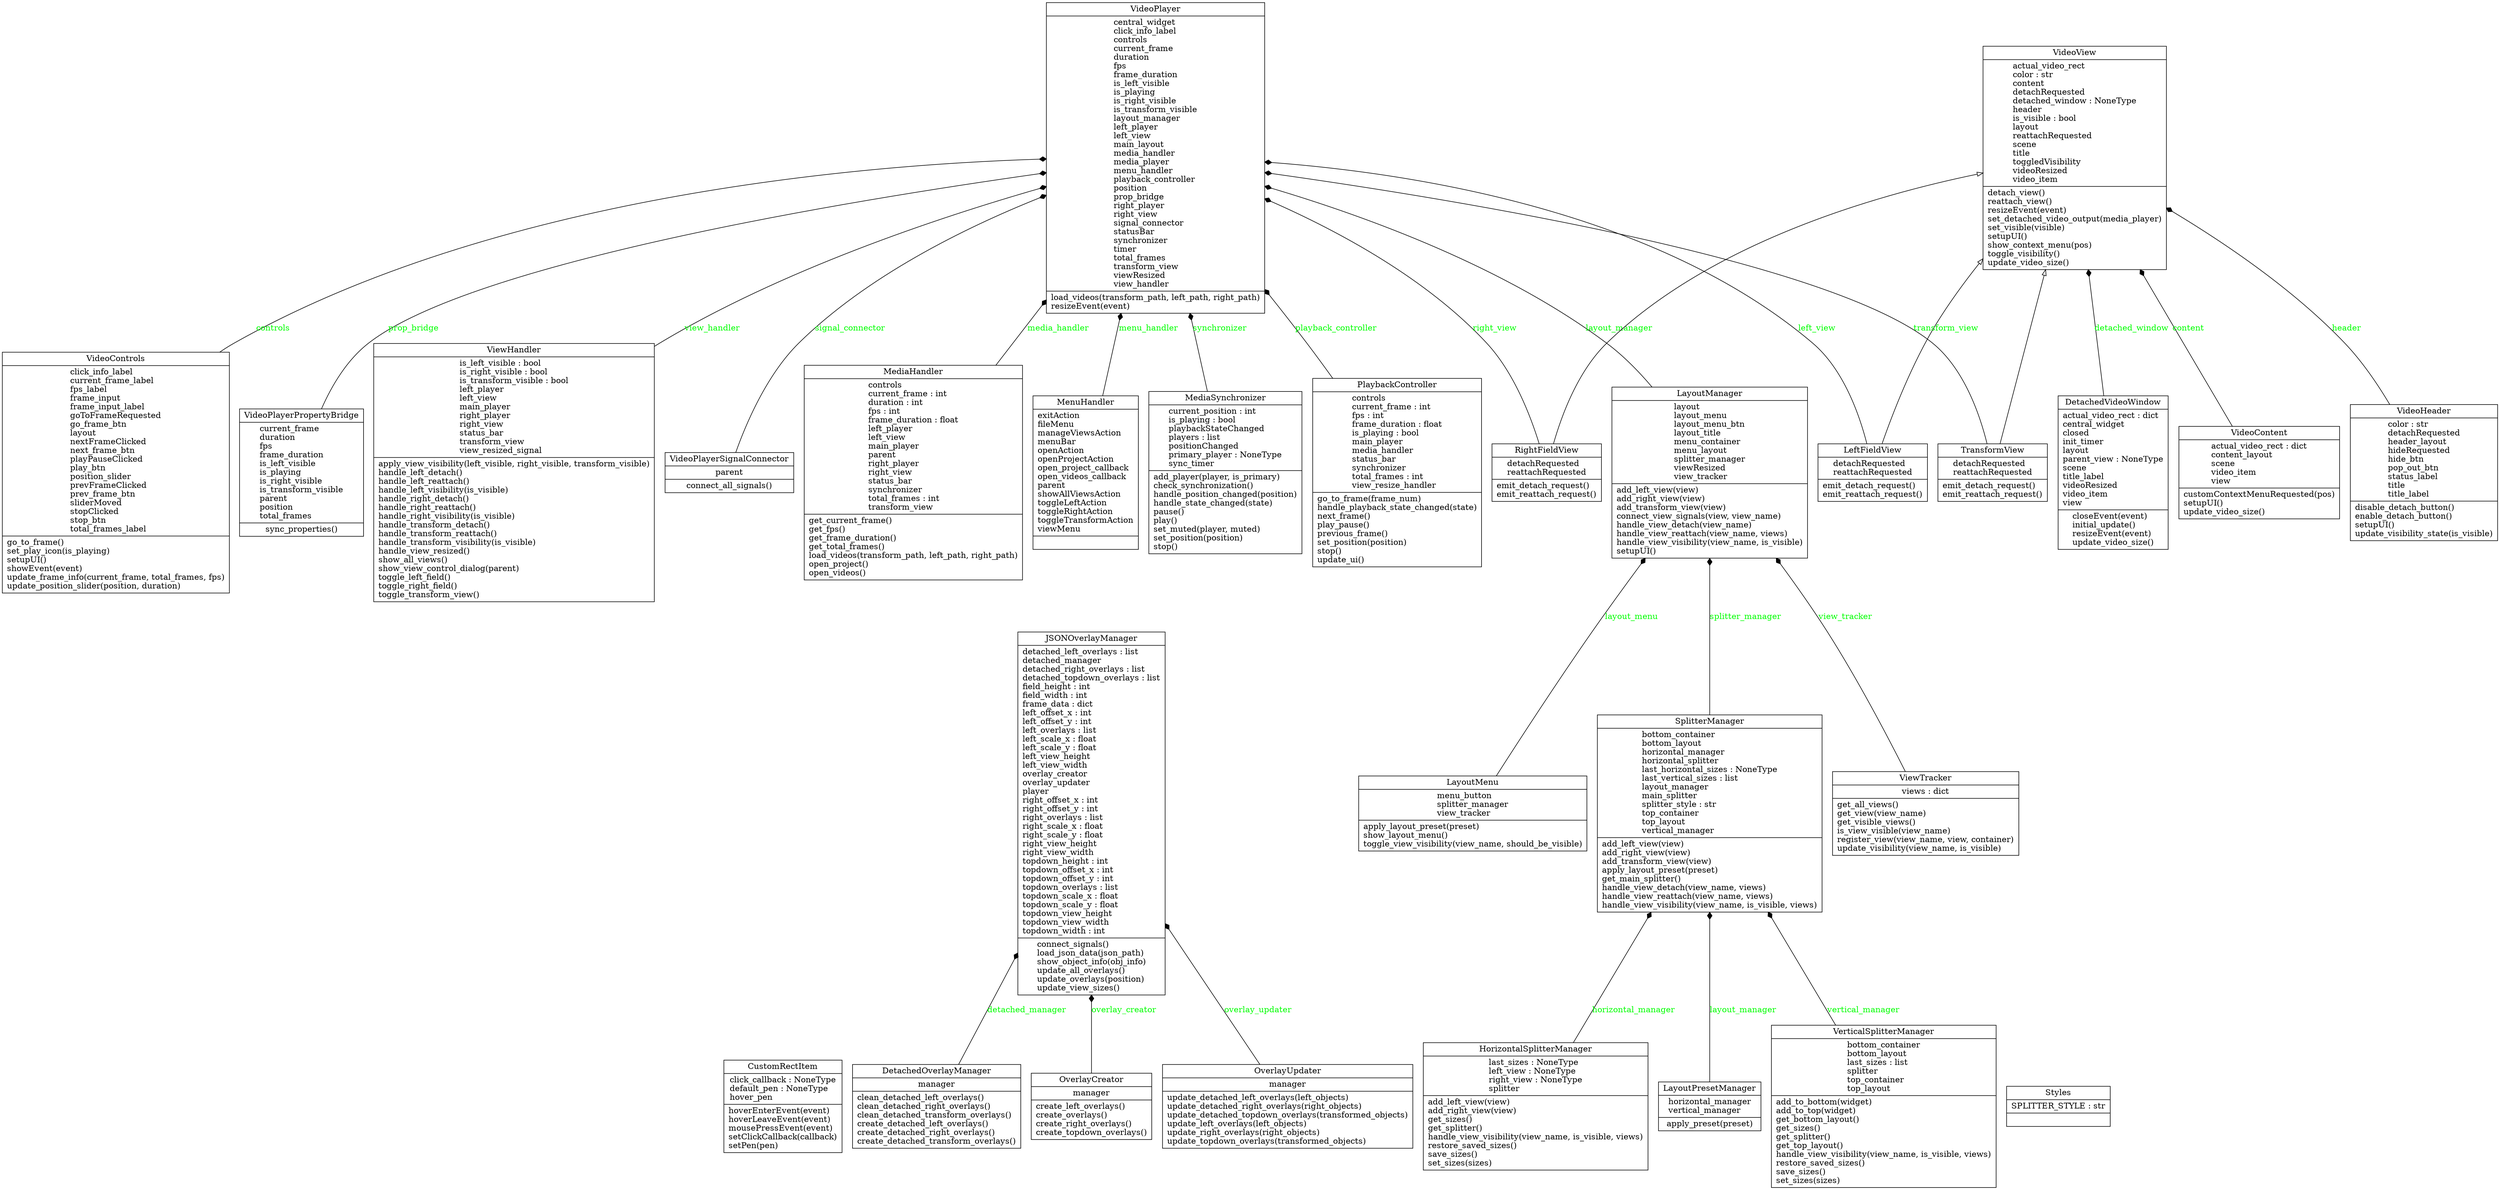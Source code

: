 digraph "classes_panel" {
rankdir=BT
charset="utf-8"
"panel.overlay.custom_rect_item.CustomRectItem" [color="black", fontcolor="black", label=<{CustomRectItem|click_callback : NoneType<br ALIGN="LEFT"/>default_pen : NoneType<br ALIGN="LEFT"/>hover_pen<br ALIGN="LEFT"/>|hoverEnterEvent(event)<br ALIGN="LEFT"/>hoverLeaveEvent(event)<br ALIGN="LEFT"/>mousePressEvent(event)<br ALIGN="LEFT"/>setClickCallback(callback)<br ALIGN="LEFT"/>setPen(pen)<br ALIGN="LEFT"/>}>, shape="record", style="solid"];
"panel.overlay.detached_overlay_manager.DetachedOverlayManager" [color="black", fontcolor="black", label=<{DetachedOverlayManager|manager<br ALIGN="LEFT"/>|clean_detached_left_overlays()<br ALIGN="LEFT"/>clean_detached_right_overlays()<br ALIGN="LEFT"/>clean_detached_transform_overlays()<br ALIGN="LEFT"/>create_detached_left_overlays()<br ALIGN="LEFT"/>create_detached_right_overlays()<br ALIGN="LEFT"/>create_detached_transform_overlays()<br ALIGN="LEFT"/>}>, shape="record", style="solid"];
"panel.video.ui.detached_video_window.DetachedVideoWindow" [color="black", fontcolor="black", label=<{DetachedVideoWindow|actual_video_rect : dict<br ALIGN="LEFT"/>central_widget<br ALIGN="LEFT"/>closed<br ALIGN="LEFT"/>init_timer<br ALIGN="LEFT"/>layout<br ALIGN="LEFT"/>parent_view : NoneType<br ALIGN="LEFT"/>scene<br ALIGN="LEFT"/>title_label<br ALIGN="LEFT"/>videoResized<br ALIGN="LEFT"/>video_item<br ALIGN="LEFT"/>view<br ALIGN="LEFT"/>|closeEvent(event)<br ALIGN="LEFT"/>initial_update()<br ALIGN="LEFT"/>resizeEvent(event)<br ALIGN="LEFT"/>update_video_size()<br ALIGN="LEFT"/>}>, shape="record", style="solid"];
"panel.video.layout.splitter.horizontal_splitter.HorizontalSplitterManager" [color="black", fontcolor="black", label=<{HorizontalSplitterManager|last_sizes : NoneType<br ALIGN="LEFT"/>left_view : NoneType<br ALIGN="LEFT"/>right_view : NoneType<br ALIGN="LEFT"/>splitter<br ALIGN="LEFT"/>|add_left_view(view)<br ALIGN="LEFT"/>add_right_view(view)<br ALIGN="LEFT"/>get_sizes()<br ALIGN="LEFT"/>get_splitter()<br ALIGN="LEFT"/>handle_view_visibility(view_name, is_visible, views)<br ALIGN="LEFT"/>restore_saved_sizes()<br ALIGN="LEFT"/>save_sizes()<br ALIGN="LEFT"/>set_sizes(sizes)<br ALIGN="LEFT"/>}>, shape="record", style="solid"];
"panel.overlay.jsonoverlay_manager.JSONOverlayManager" [color="black", fontcolor="black", label=<{JSONOverlayManager|detached_left_overlays : list<br ALIGN="LEFT"/>detached_manager<br ALIGN="LEFT"/>detached_right_overlays : list<br ALIGN="LEFT"/>detached_topdown_overlays : list<br ALIGN="LEFT"/>field_height : int<br ALIGN="LEFT"/>field_width : int<br ALIGN="LEFT"/>frame_data : dict<br ALIGN="LEFT"/>left_offset_x : int<br ALIGN="LEFT"/>left_offset_y : int<br ALIGN="LEFT"/>left_overlays : list<br ALIGN="LEFT"/>left_scale_x : float<br ALIGN="LEFT"/>left_scale_y : float<br ALIGN="LEFT"/>left_view_height<br ALIGN="LEFT"/>left_view_width<br ALIGN="LEFT"/>overlay_creator<br ALIGN="LEFT"/>overlay_updater<br ALIGN="LEFT"/>player<br ALIGN="LEFT"/>right_offset_x : int<br ALIGN="LEFT"/>right_offset_y : int<br ALIGN="LEFT"/>right_overlays : list<br ALIGN="LEFT"/>right_scale_x : float<br ALIGN="LEFT"/>right_scale_y : float<br ALIGN="LEFT"/>right_view_height<br ALIGN="LEFT"/>right_view_width<br ALIGN="LEFT"/>topdown_height : int<br ALIGN="LEFT"/>topdown_offset_x : int<br ALIGN="LEFT"/>topdown_offset_y : int<br ALIGN="LEFT"/>topdown_overlays : list<br ALIGN="LEFT"/>topdown_scale_x : float<br ALIGN="LEFT"/>topdown_scale_y : float<br ALIGN="LEFT"/>topdown_view_height<br ALIGN="LEFT"/>topdown_view_width<br ALIGN="LEFT"/>topdown_width : int<br ALIGN="LEFT"/>|connect_signals()<br ALIGN="LEFT"/>load_json_data(json_path)<br ALIGN="LEFT"/>show_object_info(obj_info)<br ALIGN="LEFT"/>update_all_overlays()<br ALIGN="LEFT"/>update_overlays(position)<br ALIGN="LEFT"/>update_view_sizes()<br ALIGN="LEFT"/>}>, shape="record", style="solid"];
"panel.video.layout.layout_manager.LayoutManager" [color="black", fontcolor="black", label=<{LayoutManager|layout<br ALIGN="LEFT"/>layout_menu<br ALIGN="LEFT"/>layout_menu_btn<br ALIGN="LEFT"/>layout_title<br ALIGN="LEFT"/>menu_container<br ALIGN="LEFT"/>menu_layout<br ALIGN="LEFT"/>splitter_manager<br ALIGN="LEFT"/>viewResized<br ALIGN="LEFT"/>view_tracker<br ALIGN="LEFT"/>|add_left_view(view)<br ALIGN="LEFT"/>add_right_view(view)<br ALIGN="LEFT"/>add_transform_view(view)<br ALIGN="LEFT"/>connect_view_signals(view, view_name)<br ALIGN="LEFT"/>handle_view_detach(view_name)<br ALIGN="LEFT"/>handle_view_reattach(view_name, views)<br ALIGN="LEFT"/>handle_view_visibility(view_name, is_visible)<br ALIGN="LEFT"/>setupUI()<br ALIGN="LEFT"/>}>, shape="record", style="solid"];
"panel.video.layout.layout_menu.LayoutMenu" [color="black", fontcolor="black", label=<{LayoutMenu|menu_button<br ALIGN="LEFT"/>splitter_manager<br ALIGN="LEFT"/>view_tracker<br ALIGN="LEFT"/>|apply_layout_preset(preset)<br ALIGN="LEFT"/>show_layout_menu()<br ALIGN="LEFT"/>toggle_view_visibility(view_name, should_be_visible)<br ALIGN="LEFT"/>}>, shape="record", style="solid"];
"panel.video.layout.splitter.layout_preset_manager.LayoutPresetManager" [color="black", fontcolor="black", label=<{LayoutPresetManager|horizontal_manager<br ALIGN="LEFT"/>vertical_manager<br ALIGN="LEFT"/>|apply_preset(preset)<br ALIGN="LEFT"/>}>, shape="record", style="solid"];
"panel.video.ui.video_view_subclasses.LeftFieldView" [color="black", fontcolor="black", label=<{LeftFieldView|detachRequested<br ALIGN="LEFT"/>reattachRequested<br ALIGN="LEFT"/>|emit_detach_request()<br ALIGN="LEFT"/>emit_reattach_request()<br ALIGN="LEFT"/>}>, shape="record", style="solid"];
"panel.video.handlers.media_handler.MediaHandler" [color="black", fontcolor="black", label=<{MediaHandler|controls<br ALIGN="LEFT"/>current_frame : int<br ALIGN="LEFT"/>duration : int<br ALIGN="LEFT"/>fps : int<br ALIGN="LEFT"/>frame_duration : float<br ALIGN="LEFT"/>left_player<br ALIGN="LEFT"/>left_view<br ALIGN="LEFT"/>main_player<br ALIGN="LEFT"/>parent<br ALIGN="LEFT"/>right_player<br ALIGN="LEFT"/>right_view<br ALIGN="LEFT"/>status_bar<br ALIGN="LEFT"/>synchronizer<br ALIGN="LEFT"/>total_frames : int<br ALIGN="LEFT"/>transform_view<br ALIGN="LEFT"/>|get_current_frame()<br ALIGN="LEFT"/>get_fps()<br ALIGN="LEFT"/>get_frame_duration()<br ALIGN="LEFT"/>get_total_frames()<br ALIGN="LEFT"/>load_videos(transform_path, left_path, right_path)<br ALIGN="LEFT"/>open_project()<br ALIGN="LEFT"/>open_videos()<br ALIGN="LEFT"/>}>, shape="record", style="solid"];
"panel.video.utils.media_synchronizer.MediaSynchronizer" [color="black", fontcolor="black", label=<{MediaSynchronizer|current_position : int<br ALIGN="LEFT"/>is_playing : bool<br ALIGN="LEFT"/>playbackStateChanged<br ALIGN="LEFT"/>players : list<br ALIGN="LEFT"/>positionChanged<br ALIGN="LEFT"/>primary_player : NoneType<br ALIGN="LEFT"/>sync_timer<br ALIGN="LEFT"/>|add_player(player, is_primary)<br ALIGN="LEFT"/>check_synchronization()<br ALIGN="LEFT"/>handle_position_changed(position)<br ALIGN="LEFT"/>handle_state_changed(state)<br ALIGN="LEFT"/>pause()<br ALIGN="LEFT"/>play()<br ALIGN="LEFT"/>set_muted(player, muted)<br ALIGN="LEFT"/>set_position(position)<br ALIGN="LEFT"/>stop()<br ALIGN="LEFT"/>}>, shape="record", style="solid"];
"panel.video.handlers.menu_handler.MenuHandler" [color="black", fontcolor="black", label=<{MenuHandler|exitAction<br ALIGN="LEFT"/>fileMenu<br ALIGN="LEFT"/>manageViewsAction<br ALIGN="LEFT"/>menuBar<br ALIGN="LEFT"/>openAction<br ALIGN="LEFT"/>openProjectAction<br ALIGN="LEFT"/>open_project_callback<br ALIGN="LEFT"/>open_videos_callback<br ALIGN="LEFT"/>parent<br ALIGN="LEFT"/>showAllViewsAction<br ALIGN="LEFT"/>toggleLeftAction<br ALIGN="LEFT"/>toggleRightAction<br ALIGN="LEFT"/>toggleTransformAction<br ALIGN="LEFT"/>viewMenu<br ALIGN="LEFT"/>|}>, shape="record", style="solid"];
"panel.overlay.overlay_creator.OverlayCreator" [color="black", fontcolor="black", label=<{OverlayCreator|manager<br ALIGN="LEFT"/>|create_left_overlays()<br ALIGN="LEFT"/>create_overlays()<br ALIGN="LEFT"/>create_right_overlays()<br ALIGN="LEFT"/>create_topdown_overlays()<br ALIGN="LEFT"/>}>, shape="record", style="solid"];
"panel.overlay.overlay_updater.OverlayUpdater" [color="black", fontcolor="black", label=<{OverlayUpdater|manager<br ALIGN="LEFT"/>|update_detached_left_overlays(left_objects)<br ALIGN="LEFT"/>update_detached_right_overlays(right_objects)<br ALIGN="LEFT"/>update_detached_topdown_overlays(transformed_objects)<br ALIGN="LEFT"/>update_left_overlays(left_objects)<br ALIGN="LEFT"/>update_right_overlays(right_objects)<br ALIGN="LEFT"/>update_topdown_overlays(transformed_objects)<br ALIGN="LEFT"/>}>, shape="record", style="solid"];
"panel.video.handlers.playback_controller.PlaybackController" [color="black", fontcolor="black", label=<{PlaybackController|controls<br ALIGN="LEFT"/>current_frame : int<br ALIGN="LEFT"/>fps : int<br ALIGN="LEFT"/>frame_duration : float<br ALIGN="LEFT"/>is_playing : bool<br ALIGN="LEFT"/>main_player<br ALIGN="LEFT"/>media_handler<br ALIGN="LEFT"/>status_bar<br ALIGN="LEFT"/>synchronizer<br ALIGN="LEFT"/>total_frames : int<br ALIGN="LEFT"/>view_resize_handler<br ALIGN="LEFT"/>|go_to_frame(frame_num)<br ALIGN="LEFT"/>handle_playback_state_changed(state)<br ALIGN="LEFT"/>next_frame()<br ALIGN="LEFT"/>play_pause()<br ALIGN="LEFT"/>previous_frame()<br ALIGN="LEFT"/>set_position(position)<br ALIGN="LEFT"/>stop()<br ALIGN="LEFT"/>update_ui()<br ALIGN="LEFT"/>}>, shape="record", style="solid"];
"panel.video.ui.video_view_subclasses.RightFieldView" [color="black", fontcolor="black", label=<{RightFieldView|detachRequested<br ALIGN="LEFT"/>reattachRequested<br ALIGN="LEFT"/>|emit_detach_request()<br ALIGN="LEFT"/>emit_reattach_request()<br ALIGN="LEFT"/>}>, shape="record", style="solid"];
"panel.video.layout.splitter.splitter_manager.SplitterManager" [color="black", fontcolor="black", label=<{SplitterManager|bottom_container<br ALIGN="LEFT"/>bottom_layout<br ALIGN="LEFT"/>horizontal_manager<br ALIGN="LEFT"/>horizontal_splitter<br ALIGN="LEFT"/>last_horizontal_sizes : NoneType<br ALIGN="LEFT"/>last_vertical_sizes : list<br ALIGN="LEFT"/>layout_manager<br ALIGN="LEFT"/>main_splitter<br ALIGN="LEFT"/>splitter_style : str<br ALIGN="LEFT"/>top_container<br ALIGN="LEFT"/>top_layout<br ALIGN="LEFT"/>vertical_manager<br ALIGN="LEFT"/>|add_left_view(view)<br ALIGN="LEFT"/>add_right_view(view)<br ALIGN="LEFT"/>add_transform_view(view)<br ALIGN="LEFT"/>apply_layout_preset(preset)<br ALIGN="LEFT"/>get_main_splitter()<br ALIGN="LEFT"/>handle_view_detach(view_name, views)<br ALIGN="LEFT"/>handle_view_reattach(view_name, views)<br ALIGN="LEFT"/>handle_view_visibility(view_name, is_visible, views)<br ALIGN="LEFT"/>}>, shape="record", style="solid"];
"panel.video.layout.splitter.styles.Styles" [color="black", fontcolor="black", label=<{Styles|SPLITTER_STYLE : str<br ALIGN="LEFT"/>|}>, shape="record", style="solid"];
"panel.video.ui.video_view_subclasses.TransformView" [color="black", fontcolor="black", label=<{TransformView|detachRequested<br ALIGN="LEFT"/>reattachRequested<br ALIGN="LEFT"/>|emit_detach_request()<br ALIGN="LEFT"/>emit_reattach_request()<br ALIGN="LEFT"/>}>, shape="record", style="solid"];
"panel.video.layout.splitter.vertical_splitter.VerticalSplitterManager" [color="black", fontcolor="black", label=<{VerticalSplitterManager|bottom_container<br ALIGN="LEFT"/>bottom_layout<br ALIGN="LEFT"/>last_sizes : list<br ALIGN="LEFT"/>splitter<br ALIGN="LEFT"/>top_container<br ALIGN="LEFT"/>top_layout<br ALIGN="LEFT"/>|add_to_bottom(widget)<br ALIGN="LEFT"/>add_to_top(widget)<br ALIGN="LEFT"/>get_bottom_layout()<br ALIGN="LEFT"/>get_sizes()<br ALIGN="LEFT"/>get_splitter()<br ALIGN="LEFT"/>get_top_layout()<br ALIGN="LEFT"/>handle_view_visibility(view_name, is_visible, views)<br ALIGN="LEFT"/>restore_saved_sizes()<br ALIGN="LEFT"/>save_sizes()<br ALIGN="LEFT"/>set_sizes(sizes)<br ALIGN="LEFT"/>}>, shape="record", style="solid"];
"panel.video.ui.video_content.VideoContent" [color="black", fontcolor="black", label=<{VideoContent|actual_video_rect : dict<br ALIGN="LEFT"/>content_layout<br ALIGN="LEFT"/>scene<br ALIGN="LEFT"/>video_item<br ALIGN="LEFT"/>view<br ALIGN="LEFT"/>|customContextMenuRequested(pos)<br ALIGN="LEFT"/>setupUI()<br ALIGN="LEFT"/>update_video_size()<br ALIGN="LEFT"/>}>, shape="record", style="solid"];
"panel.video.ui.video_controls.VideoControls" [color="black", fontcolor="black", label=<{VideoControls|click_info_label<br ALIGN="LEFT"/>current_frame_label<br ALIGN="LEFT"/>fps_label<br ALIGN="LEFT"/>frame_input<br ALIGN="LEFT"/>frame_input_label<br ALIGN="LEFT"/>goToFrameRequested<br ALIGN="LEFT"/>go_frame_btn<br ALIGN="LEFT"/>layout<br ALIGN="LEFT"/>nextFrameClicked<br ALIGN="LEFT"/>next_frame_btn<br ALIGN="LEFT"/>playPauseClicked<br ALIGN="LEFT"/>play_btn<br ALIGN="LEFT"/>position_slider<br ALIGN="LEFT"/>prevFrameClicked<br ALIGN="LEFT"/>prev_frame_btn<br ALIGN="LEFT"/>sliderMoved<br ALIGN="LEFT"/>stopClicked<br ALIGN="LEFT"/>stop_btn<br ALIGN="LEFT"/>total_frames_label<br ALIGN="LEFT"/>|go_to_frame()<br ALIGN="LEFT"/>set_play_icon(is_playing)<br ALIGN="LEFT"/>setupUI()<br ALIGN="LEFT"/>showEvent(event)<br ALIGN="LEFT"/>update_frame_info(current_frame, total_frames, fps)<br ALIGN="LEFT"/>update_position_slider(position, duration)<br ALIGN="LEFT"/>}>, shape="record", style="solid"];
"panel.video.ui.video_header.VideoHeader" [color="black", fontcolor="black", label=<{VideoHeader|color : str<br ALIGN="LEFT"/>detachRequested<br ALIGN="LEFT"/>header_layout<br ALIGN="LEFT"/>hideRequested<br ALIGN="LEFT"/>hide_btn<br ALIGN="LEFT"/>pop_out_btn<br ALIGN="LEFT"/>status_label<br ALIGN="LEFT"/>title<br ALIGN="LEFT"/>title_label<br ALIGN="LEFT"/>|disable_detach_button()<br ALIGN="LEFT"/>enable_detach_button()<br ALIGN="LEFT"/>setupUI()<br ALIGN="LEFT"/>update_visibility_state(is_visible)<br ALIGN="LEFT"/>}>, shape="record", style="solid"];
"panel.video.video_player.VideoPlayer" [color="black", fontcolor="black", label=<{VideoPlayer|central_widget<br ALIGN="LEFT"/>click_info_label<br ALIGN="LEFT"/>controls<br ALIGN="LEFT"/>current_frame<br ALIGN="LEFT"/>duration<br ALIGN="LEFT"/>fps<br ALIGN="LEFT"/>frame_duration<br ALIGN="LEFT"/>is_left_visible<br ALIGN="LEFT"/>is_playing<br ALIGN="LEFT"/>is_right_visible<br ALIGN="LEFT"/>is_transform_visible<br ALIGN="LEFT"/>layout_manager<br ALIGN="LEFT"/>left_player<br ALIGN="LEFT"/>left_view<br ALIGN="LEFT"/>main_layout<br ALIGN="LEFT"/>media_handler<br ALIGN="LEFT"/>media_player<br ALIGN="LEFT"/>menu_handler<br ALIGN="LEFT"/>playback_controller<br ALIGN="LEFT"/>position<br ALIGN="LEFT"/>prop_bridge<br ALIGN="LEFT"/>right_player<br ALIGN="LEFT"/>right_view<br ALIGN="LEFT"/>signal_connector<br ALIGN="LEFT"/>statusBar<br ALIGN="LEFT"/>synchronizer<br ALIGN="LEFT"/>timer<br ALIGN="LEFT"/>total_frames<br ALIGN="LEFT"/>transform_view<br ALIGN="LEFT"/>viewResized<br ALIGN="LEFT"/>view_handler<br ALIGN="LEFT"/>|load_videos(transform_path, left_path, right_path)<br ALIGN="LEFT"/>resizeEvent(event)<br ALIGN="LEFT"/>}>, shape="record", style="solid"];
"panel.video.player.video_player_property_bridge.VideoPlayerPropertyBridge" [color="black", fontcolor="black", label=<{VideoPlayerPropertyBridge|current_frame<br ALIGN="LEFT"/>duration<br ALIGN="LEFT"/>fps<br ALIGN="LEFT"/>frame_duration<br ALIGN="LEFT"/>is_left_visible<br ALIGN="LEFT"/>is_playing<br ALIGN="LEFT"/>is_right_visible<br ALIGN="LEFT"/>is_transform_visible<br ALIGN="LEFT"/>parent<br ALIGN="LEFT"/>position<br ALIGN="LEFT"/>total_frames<br ALIGN="LEFT"/>|sync_properties()<br ALIGN="LEFT"/>}>, shape="record", style="solid"];
"panel.video.player.video_player_signal_connector.VideoPlayerSignalConnector" [color="black", fontcolor="black", label=<{VideoPlayerSignalConnector|parent<br ALIGN="LEFT"/>|connect_all_signals()<br ALIGN="LEFT"/>}>, shape="record", style="solid"];
"panel.video.ui.video_view.VideoView" [color="black", fontcolor="black", label=<{VideoView|actual_video_rect<br ALIGN="LEFT"/>color : str<br ALIGN="LEFT"/>content<br ALIGN="LEFT"/>detachRequested<br ALIGN="LEFT"/>detached_window : NoneType<br ALIGN="LEFT"/>header<br ALIGN="LEFT"/>is_visible : bool<br ALIGN="LEFT"/>layout<br ALIGN="LEFT"/>reattachRequested<br ALIGN="LEFT"/>scene<br ALIGN="LEFT"/>title<br ALIGN="LEFT"/>toggledVisibility<br ALIGN="LEFT"/>videoResized<br ALIGN="LEFT"/>video_item<br ALIGN="LEFT"/>|detach_view()<br ALIGN="LEFT"/>reattach_view()<br ALIGN="LEFT"/>resizeEvent(event)<br ALIGN="LEFT"/>set_detached_video_output(media_player)<br ALIGN="LEFT"/>set_visible(visible)<br ALIGN="LEFT"/>setupUI()<br ALIGN="LEFT"/>show_context_menu(pos)<br ALIGN="LEFT"/>toggle_visibility()<br ALIGN="LEFT"/>update_video_size()<br ALIGN="LEFT"/>}>, shape="record", style="solid"];
"panel.video.handlers.view_handler.ViewHandler" [color="black", fontcolor="black", label=<{ViewHandler|is_left_visible : bool<br ALIGN="LEFT"/>is_right_visible : bool<br ALIGN="LEFT"/>is_transform_visible : bool<br ALIGN="LEFT"/>left_player<br ALIGN="LEFT"/>left_view<br ALIGN="LEFT"/>main_player<br ALIGN="LEFT"/>right_player<br ALIGN="LEFT"/>right_view<br ALIGN="LEFT"/>status_bar<br ALIGN="LEFT"/>transform_view<br ALIGN="LEFT"/>view_resized_signal<br ALIGN="LEFT"/>|apply_view_visibility(left_visible, right_visible, transform_visible)<br ALIGN="LEFT"/>handle_left_detach()<br ALIGN="LEFT"/>handle_left_reattach()<br ALIGN="LEFT"/>handle_left_visibility(is_visible)<br ALIGN="LEFT"/>handle_right_detach()<br ALIGN="LEFT"/>handle_right_reattach()<br ALIGN="LEFT"/>handle_right_visibility(is_visible)<br ALIGN="LEFT"/>handle_transform_detach()<br ALIGN="LEFT"/>handle_transform_reattach()<br ALIGN="LEFT"/>handle_transform_visibility(is_visible)<br ALIGN="LEFT"/>handle_view_resized()<br ALIGN="LEFT"/>show_all_views()<br ALIGN="LEFT"/>show_view_control_dialog(parent)<br ALIGN="LEFT"/>toggle_left_field()<br ALIGN="LEFT"/>toggle_right_field()<br ALIGN="LEFT"/>toggle_transform_view()<br ALIGN="LEFT"/>}>, shape="record", style="solid"];
"panel.video.layout.view_tracker.ViewTracker" [color="black", fontcolor="black", label=<{ViewTracker|views : dict<br ALIGN="LEFT"/>|get_all_views()<br ALIGN="LEFT"/>get_view(view_name)<br ALIGN="LEFT"/>get_visible_views()<br ALIGN="LEFT"/>is_view_visible(view_name)<br ALIGN="LEFT"/>register_view(view_name, view, container)<br ALIGN="LEFT"/>update_visibility(view_name, is_visible)<br ALIGN="LEFT"/>}>, shape="record", style="solid"];
"panel.video.ui.video_view_subclasses.LeftFieldView" -> "panel.video.ui.video_view.VideoView" [arrowhead="empty", arrowtail="none"];
"panel.video.ui.video_view_subclasses.RightFieldView" -> "panel.video.ui.video_view.VideoView" [arrowhead="empty", arrowtail="none"];
"panel.video.ui.video_view_subclasses.TransformView" -> "panel.video.ui.video_view.VideoView" [arrowhead="empty", arrowtail="none"];
"panel.overlay.detached_overlay_manager.DetachedOverlayManager" -> "panel.overlay.jsonoverlay_manager.JSONOverlayManager" [arrowhead="diamond", arrowtail="none", fontcolor="green", label="detached_manager", style="solid"];
"panel.overlay.overlay_creator.OverlayCreator" -> "panel.overlay.jsonoverlay_manager.JSONOverlayManager" [arrowhead="diamond", arrowtail="none", fontcolor="green", label="overlay_creator", style="solid"];
"panel.overlay.overlay_updater.OverlayUpdater" -> "panel.overlay.jsonoverlay_manager.JSONOverlayManager" [arrowhead="diamond", arrowtail="none", fontcolor="green", label="overlay_updater", style="solid"];
"panel.video.handlers.media_handler.MediaHandler" -> "panel.video.video_player.VideoPlayer" [arrowhead="diamond", arrowtail="none", fontcolor="green", label="media_handler", style="solid"];
"panel.video.handlers.menu_handler.MenuHandler" -> "panel.video.video_player.VideoPlayer" [arrowhead="diamond", arrowtail="none", fontcolor="green", label="menu_handler", style="solid"];
"panel.video.handlers.playback_controller.PlaybackController" -> "panel.video.video_player.VideoPlayer" [arrowhead="diamond", arrowtail="none", fontcolor="green", label="playback_controller", style="solid"];
"panel.video.handlers.view_handler.ViewHandler" -> "panel.video.video_player.VideoPlayer" [arrowhead="diamond", arrowtail="none", fontcolor="green", label="view_handler", style="solid"];
"panel.video.layout.layout_manager.LayoutManager" -> "panel.video.video_player.VideoPlayer" [arrowhead="diamond", arrowtail="none", fontcolor="green", label="layout_manager", style="solid"];
"panel.video.layout.layout_menu.LayoutMenu" -> "panel.video.layout.layout_manager.LayoutManager" [arrowhead="diamond", arrowtail="none", fontcolor="green", label="layout_menu", style="solid"];
"panel.video.layout.splitter.horizontal_splitter.HorizontalSplitterManager" -> "panel.video.layout.splitter.splitter_manager.SplitterManager" [arrowhead="diamond", arrowtail="none", fontcolor="green", label="horizontal_manager", style="solid"];
"panel.video.layout.splitter.layout_preset_manager.LayoutPresetManager" -> "panel.video.layout.splitter.splitter_manager.SplitterManager" [arrowhead="diamond", arrowtail="none", fontcolor="green", label="layout_manager", style="solid"];
"panel.video.layout.splitter.splitter_manager.SplitterManager" -> "panel.video.layout.layout_manager.LayoutManager" [arrowhead="diamond", arrowtail="none", fontcolor="green", label="splitter_manager", style="solid"];
"panel.video.layout.splitter.vertical_splitter.VerticalSplitterManager" -> "panel.video.layout.splitter.splitter_manager.SplitterManager" [arrowhead="diamond", arrowtail="none", fontcolor="green", label="vertical_manager", style="solid"];
"panel.video.layout.view_tracker.ViewTracker" -> "panel.video.layout.layout_manager.LayoutManager" [arrowhead="diamond", arrowtail="none", fontcolor="green", label="view_tracker", style="solid"];
"panel.video.player.video_player_property_bridge.VideoPlayerPropertyBridge" -> "panel.video.video_player.VideoPlayer" [arrowhead="diamond", arrowtail="none", fontcolor="green", label="prop_bridge", style="solid"];
"panel.video.player.video_player_signal_connector.VideoPlayerSignalConnector" -> "panel.video.video_player.VideoPlayer" [arrowhead="diamond", arrowtail="none", fontcolor="green", label="signal_connector", style="solid"];
"panel.video.ui.detached_video_window.DetachedVideoWindow" -> "panel.video.ui.video_view.VideoView" [arrowhead="diamond", arrowtail="none", fontcolor="green", label="detached_window", style="solid"];
"panel.video.ui.video_content.VideoContent" -> "panel.video.ui.video_view.VideoView" [arrowhead="diamond", arrowtail="none", fontcolor="green", label="content", style="solid"];
"panel.video.ui.video_controls.VideoControls" -> "panel.video.video_player.VideoPlayer" [arrowhead="diamond", arrowtail="none", fontcolor="green", label="controls", style="solid"];
"panel.video.ui.video_header.VideoHeader" -> "panel.video.ui.video_view.VideoView" [arrowhead="diamond", arrowtail="none", fontcolor="green", label="header", style="solid"];
"panel.video.ui.video_view_subclasses.LeftFieldView" -> "panel.video.video_player.VideoPlayer" [arrowhead="diamond", arrowtail="none", fontcolor="green", label="left_view", style="solid"];
"panel.video.ui.video_view_subclasses.RightFieldView" -> "panel.video.video_player.VideoPlayer" [arrowhead="diamond", arrowtail="none", fontcolor="green", label="right_view", style="solid"];
"panel.video.ui.video_view_subclasses.TransformView" -> "panel.video.video_player.VideoPlayer" [arrowhead="diamond", arrowtail="none", fontcolor="green", label="transform_view", style="solid"];
"panel.video.utils.media_synchronizer.MediaSynchronizer" -> "panel.video.video_player.VideoPlayer" [arrowhead="diamond", arrowtail="none", fontcolor="green", label="synchronizer", style="solid"];
}
